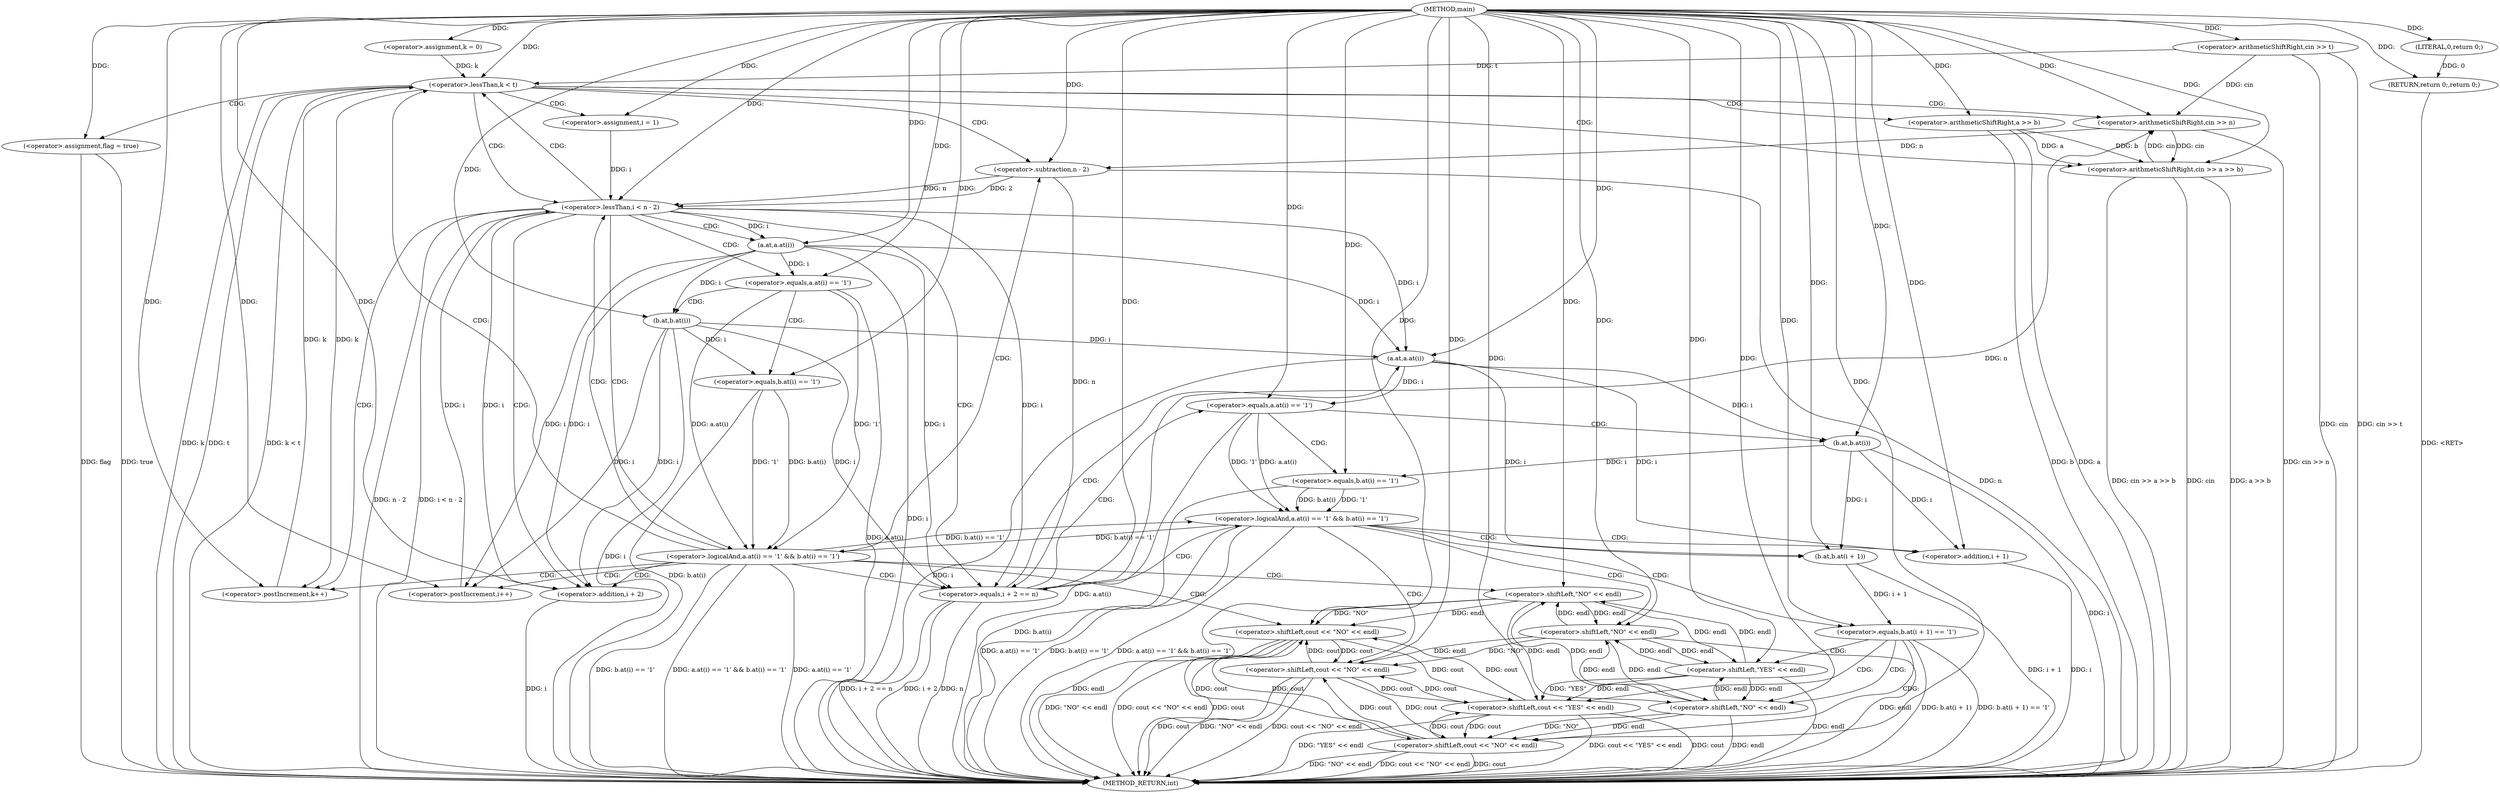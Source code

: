 digraph "main" {  
"1000101" [label = "(METHOD,main)" ]
"1000209" [label = "(METHOD_RETURN,int)" ]
"1000106" [label = "(<operator>.assignment,k = 0)" ]
"1000112" [label = "(<operator>.arithmeticShiftRight,cin >> t)" ]
"1000207" [label = "(RETURN,return 0;,return 0;)" ]
"1000116" [label = "(<operator>.lessThan,k < t)" ]
"1000208" [label = "(LITERAL,0,return 0;)" ]
"1000120" [label = "(<operator>.arithmeticShiftRight,cin >> n)" ]
"1000123" [label = "(<operator>.arithmeticShiftRight,cin >> a >> b)" ]
"1000129" [label = "(<operator>.assignment,i = 1)" ]
"1000132" [label = "(<operator>.assignment,flag = true)" ]
"1000205" [label = "(<operator>.postIncrement,k++)" ]
"1000136" [label = "(<operator>.lessThan,i < n - 2)" ]
"1000162" [label = "(<operator>.equals,i + 2 == n)" ]
"1000125" [label = "(<operator>.arithmeticShiftRight,a >> b)" ]
"1000159" [label = "(<operator>.postIncrement,i++)" ]
"1000138" [label = "(<operator>.subtraction,n - 2)" ]
"1000143" [label = "(<operator>.logicalAnd,a.at(i) == '1' && b.at(i) == '1')" ]
"1000163" [label = "(<operator>.addition,i + 2)" ]
"1000169" [label = "(<operator>.logicalAnd,a.at(i) == '1' && b.at(i) == '1')" ]
"1000153" [label = "(<operator>.shiftLeft,cout << \"NO\" << endl)" ]
"1000179" [label = "(<operator>.shiftLeft,cout << \"NO\" << endl)" ]
"1000144" [label = "(<operator>.equals,a.at(i) == '1')" ]
"1000148" [label = "(<operator>.equals,b.at(i) == '1')" ]
"1000170" [label = "(<operator>.equals,a.at(i) == '1')" ]
"1000174" [label = "(<operator>.equals,b.at(i) == '1')" ]
"1000186" [label = "(<operator>.equals,b.at(i + 1) == '1')" ]
"1000145" [label = "(a.at,a.at(i))" ]
"1000149" [label = "(b.at,b.at(i))" ]
"1000155" [label = "(<operator>.shiftLeft,\"NO\" << endl)" ]
"1000171" [label = "(a.at,a.at(i))" ]
"1000175" [label = "(b.at,b.at(i))" ]
"1000181" [label = "(<operator>.shiftLeft,\"NO\" << endl)" ]
"1000193" [label = "(<operator>.shiftLeft,cout << \"NO\" << endl)" ]
"1000187" [label = "(b.at,b.at(i + 1))" ]
"1000200" [label = "(<operator>.shiftLeft,cout << \"YES\" << endl)" ]
"1000188" [label = "(<operator>.addition,i + 1)" ]
"1000195" [label = "(<operator>.shiftLeft,\"NO\" << endl)" ]
"1000202" [label = "(<operator>.shiftLeft,\"YES\" << endl)" ]
  "1000112" -> "1000209"  [ label = "DDG: cin"] 
  "1000112" -> "1000209"  [ label = "DDG: cin >> t"] 
  "1000116" -> "1000209"  [ label = "DDG: k"] 
  "1000116" -> "1000209"  [ label = "DDG: t"] 
  "1000116" -> "1000209"  [ label = "DDG: k < t"] 
  "1000120" -> "1000209"  [ label = "DDG: cin >> n"] 
  "1000123" -> "1000209"  [ label = "DDG: cin"] 
  "1000125" -> "1000209"  [ label = "DDG: a"] 
  "1000125" -> "1000209"  [ label = "DDG: b"] 
  "1000123" -> "1000209"  [ label = "DDG: a >> b"] 
  "1000123" -> "1000209"  [ label = "DDG: cin >> a >> b"] 
  "1000132" -> "1000209"  [ label = "DDG: flag"] 
  "1000138" -> "1000209"  [ label = "DDG: n"] 
  "1000136" -> "1000209"  [ label = "DDG: n - 2"] 
  "1000136" -> "1000209"  [ label = "DDG: i < n - 2"] 
  "1000145" -> "1000209"  [ label = "DDG: i"] 
  "1000144" -> "1000209"  [ label = "DDG: a.at(i)"] 
  "1000143" -> "1000209"  [ label = "DDG: a.at(i) == '1'"] 
  "1000149" -> "1000209"  [ label = "DDG: i"] 
  "1000148" -> "1000209"  [ label = "DDG: b.at(i)"] 
  "1000143" -> "1000209"  [ label = "DDG: b.at(i) == '1'"] 
  "1000143" -> "1000209"  [ label = "DDG: a.at(i) == '1' && b.at(i) == '1'"] 
  "1000153" -> "1000209"  [ label = "DDG: cout"] 
  "1000155" -> "1000209"  [ label = "DDG: endl"] 
  "1000153" -> "1000209"  [ label = "DDG: \"NO\" << endl"] 
  "1000153" -> "1000209"  [ label = "DDG: cout << \"NO\" << endl"] 
  "1000163" -> "1000209"  [ label = "DDG: i"] 
  "1000162" -> "1000209"  [ label = "DDG: i + 2"] 
  "1000162" -> "1000209"  [ label = "DDG: n"] 
  "1000162" -> "1000209"  [ label = "DDG: i + 2 == n"] 
  "1000171" -> "1000209"  [ label = "DDG: i"] 
  "1000170" -> "1000209"  [ label = "DDG: a.at(i)"] 
  "1000169" -> "1000209"  [ label = "DDG: a.at(i) == '1'"] 
  "1000175" -> "1000209"  [ label = "DDG: i"] 
  "1000174" -> "1000209"  [ label = "DDG: b.at(i)"] 
  "1000169" -> "1000209"  [ label = "DDG: b.at(i) == '1'"] 
  "1000169" -> "1000209"  [ label = "DDG: a.at(i) == '1' && b.at(i) == '1'"] 
  "1000188" -> "1000209"  [ label = "DDG: i"] 
  "1000187" -> "1000209"  [ label = "DDG: i + 1"] 
  "1000186" -> "1000209"  [ label = "DDG: b.at(i + 1)"] 
  "1000186" -> "1000209"  [ label = "DDG: b.at(i + 1) == '1'"] 
  "1000200" -> "1000209"  [ label = "DDG: cout"] 
  "1000202" -> "1000209"  [ label = "DDG: endl"] 
  "1000200" -> "1000209"  [ label = "DDG: \"YES\" << endl"] 
  "1000200" -> "1000209"  [ label = "DDG: cout << \"YES\" << endl"] 
  "1000193" -> "1000209"  [ label = "DDG: cout"] 
  "1000195" -> "1000209"  [ label = "DDG: endl"] 
  "1000193" -> "1000209"  [ label = "DDG: \"NO\" << endl"] 
  "1000193" -> "1000209"  [ label = "DDG: cout << \"NO\" << endl"] 
  "1000179" -> "1000209"  [ label = "DDG: cout"] 
  "1000181" -> "1000209"  [ label = "DDG: endl"] 
  "1000179" -> "1000209"  [ label = "DDG: \"NO\" << endl"] 
  "1000179" -> "1000209"  [ label = "DDG: cout << \"NO\" << endl"] 
  "1000207" -> "1000209"  [ label = "DDG: <RET>"] 
  "1000132" -> "1000209"  [ label = "DDG: true"] 
  "1000101" -> "1000106"  [ label = "DDG: "] 
  "1000208" -> "1000207"  [ label = "DDG: 0"] 
  "1000101" -> "1000207"  [ label = "DDG: "] 
  "1000101" -> "1000112"  [ label = "DDG: "] 
  "1000101" -> "1000208"  [ label = "DDG: "] 
  "1000106" -> "1000116"  [ label = "DDG: k"] 
  "1000205" -> "1000116"  [ label = "DDG: k"] 
  "1000101" -> "1000116"  [ label = "DDG: "] 
  "1000112" -> "1000116"  [ label = "DDG: t"] 
  "1000101" -> "1000129"  [ label = "DDG: "] 
  "1000101" -> "1000132"  [ label = "DDG: "] 
  "1000112" -> "1000120"  [ label = "DDG: cin"] 
  "1000123" -> "1000120"  [ label = "DDG: cin"] 
  "1000101" -> "1000120"  [ label = "DDG: "] 
  "1000162" -> "1000120"  [ label = "DDG: n"] 
  "1000120" -> "1000123"  [ label = "DDG: cin"] 
  "1000101" -> "1000123"  [ label = "DDG: "] 
  "1000125" -> "1000123"  [ label = "DDG: b"] 
  "1000125" -> "1000123"  [ label = "DDG: a"] 
  "1000116" -> "1000205"  [ label = "DDG: k"] 
  "1000101" -> "1000205"  [ label = "DDG: "] 
  "1000101" -> "1000125"  [ label = "DDG: "] 
  "1000129" -> "1000136"  [ label = "DDG: i"] 
  "1000159" -> "1000136"  [ label = "DDG: i"] 
  "1000101" -> "1000136"  [ label = "DDG: "] 
  "1000138" -> "1000136"  [ label = "DDG: n"] 
  "1000138" -> "1000136"  [ label = "DDG: 2"] 
  "1000136" -> "1000162"  [ label = "DDG: i"] 
  "1000145" -> "1000162"  [ label = "DDG: i"] 
  "1000149" -> "1000162"  [ label = "DDG: i"] 
  "1000101" -> "1000162"  [ label = "DDG: "] 
  "1000138" -> "1000162"  [ label = "DDG: n"] 
  "1000120" -> "1000138"  [ label = "DDG: n"] 
  "1000101" -> "1000138"  [ label = "DDG: "] 
  "1000145" -> "1000159"  [ label = "DDG: i"] 
  "1000149" -> "1000159"  [ label = "DDG: i"] 
  "1000101" -> "1000159"  [ label = "DDG: "] 
  "1000136" -> "1000163"  [ label = "DDG: i"] 
  "1000145" -> "1000163"  [ label = "DDG: i"] 
  "1000149" -> "1000163"  [ label = "DDG: i"] 
  "1000101" -> "1000163"  [ label = "DDG: "] 
  "1000144" -> "1000143"  [ label = "DDG: '1'"] 
  "1000144" -> "1000143"  [ label = "DDG: a.at(i)"] 
  "1000148" -> "1000143"  [ label = "DDG: '1'"] 
  "1000148" -> "1000143"  [ label = "DDG: b.at(i)"] 
  "1000169" -> "1000143"  [ label = "DDG: b.at(i) == '1'"] 
  "1000170" -> "1000169"  [ label = "DDG: a.at(i)"] 
  "1000170" -> "1000169"  [ label = "DDG: '1'"] 
  "1000143" -> "1000169"  [ label = "DDG: b.at(i) == '1'"] 
  "1000174" -> "1000169"  [ label = "DDG: '1'"] 
  "1000174" -> "1000169"  [ label = "DDG: b.at(i)"] 
  "1000145" -> "1000144"  [ label = "DDG: i"] 
  "1000101" -> "1000144"  [ label = "DDG: "] 
  "1000149" -> "1000148"  [ label = "DDG: i"] 
  "1000101" -> "1000148"  [ label = "DDG: "] 
  "1000200" -> "1000153"  [ label = "DDG: cout"] 
  "1000193" -> "1000153"  [ label = "DDG: cout"] 
  "1000179" -> "1000153"  [ label = "DDG: cout"] 
  "1000101" -> "1000153"  [ label = "DDG: "] 
  "1000155" -> "1000153"  [ label = "DDG: \"NO\""] 
  "1000155" -> "1000153"  [ label = "DDG: endl"] 
  "1000171" -> "1000170"  [ label = "DDG: i"] 
  "1000101" -> "1000170"  [ label = "DDG: "] 
  "1000175" -> "1000174"  [ label = "DDG: i"] 
  "1000101" -> "1000174"  [ label = "DDG: "] 
  "1000153" -> "1000179"  [ label = "DDG: cout"] 
  "1000200" -> "1000179"  [ label = "DDG: cout"] 
  "1000193" -> "1000179"  [ label = "DDG: cout"] 
  "1000101" -> "1000179"  [ label = "DDG: "] 
  "1000181" -> "1000179"  [ label = "DDG: \"NO\""] 
  "1000181" -> "1000179"  [ label = "DDG: endl"] 
  "1000136" -> "1000145"  [ label = "DDG: i"] 
  "1000101" -> "1000145"  [ label = "DDG: "] 
  "1000145" -> "1000149"  [ label = "DDG: i"] 
  "1000101" -> "1000149"  [ label = "DDG: "] 
  "1000101" -> "1000155"  [ label = "DDG: "] 
  "1000202" -> "1000155"  [ label = "DDG: endl"] 
  "1000195" -> "1000155"  [ label = "DDG: endl"] 
  "1000181" -> "1000155"  [ label = "DDG: endl"] 
  "1000101" -> "1000171"  [ label = "DDG: "] 
  "1000136" -> "1000171"  [ label = "DDG: i"] 
  "1000145" -> "1000171"  [ label = "DDG: i"] 
  "1000149" -> "1000171"  [ label = "DDG: i"] 
  "1000171" -> "1000175"  [ label = "DDG: i"] 
  "1000101" -> "1000175"  [ label = "DDG: "] 
  "1000101" -> "1000181"  [ label = "DDG: "] 
  "1000155" -> "1000181"  [ label = "DDG: endl"] 
  "1000202" -> "1000181"  [ label = "DDG: endl"] 
  "1000195" -> "1000181"  [ label = "DDG: endl"] 
  "1000187" -> "1000186"  [ label = "DDG: i + 1"] 
  "1000101" -> "1000186"  [ label = "DDG: "] 
  "1000101" -> "1000187"  [ label = "DDG: "] 
  "1000171" -> "1000187"  [ label = "DDG: i"] 
  "1000175" -> "1000187"  [ label = "DDG: i"] 
  "1000153" -> "1000193"  [ label = "DDG: cout"] 
  "1000200" -> "1000193"  [ label = "DDG: cout"] 
  "1000179" -> "1000193"  [ label = "DDG: cout"] 
  "1000101" -> "1000193"  [ label = "DDG: "] 
  "1000195" -> "1000193"  [ label = "DDG: endl"] 
  "1000195" -> "1000193"  [ label = "DDG: \"NO\""] 
  "1000171" -> "1000188"  [ label = "DDG: i"] 
  "1000175" -> "1000188"  [ label = "DDG: i"] 
  "1000101" -> "1000188"  [ label = "DDG: "] 
  "1000101" -> "1000195"  [ label = "DDG: "] 
  "1000155" -> "1000195"  [ label = "DDG: endl"] 
  "1000202" -> "1000195"  [ label = "DDG: endl"] 
  "1000181" -> "1000195"  [ label = "DDG: endl"] 
  "1000153" -> "1000200"  [ label = "DDG: cout"] 
  "1000193" -> "1000200"  [ label = "DDG: cout"] 
  "1000179" -> "1000200"  [ label = "DDG: cout"] 
  "1000101" -> "1000200"  [ label = "DDG: "] 
  "1000202" -> "1000200"  [ label = "DDG: \"YES\""] 
  "1000202" -> "1000200"  [ label = "DDG: endl"] 
  "1000101" -> "1000202"  [ label = "DDG: "] 
  "1000155" -> "1000202"  [ label = "DDG: endl"] 
  "1000195" -> "1000202"  [ label = "DDG: endl"] 
  "1000181" -> "1000202"  [ label = "DDG: endl"] 
  "1000116" -> "1000125"  [ label = "CDG: "] 
  "1000116" -> "1000136"  [ label = "CDG: "] 
  "1000116" -> "1000120"  [ label = "CDG: "] 
  "1000116" -> "1000132"  [ label = "CDG: "] 
  "1000116" -> "1000129"  [ label = "CDG: "] 
  "1000116" -> "1000123"  [ label = "CDG: "] 
  "1000116" -> "1000138"  [ label = "CDG: "] 
  "1000136" -> "1000144"  [ label = "CDG: "] 
  "1000136" -> "1000163"  [ label = "CDG: "] 
  "1000136" -> "1000116"  [ label = "CDG: "] 
  "1000136" -> "1000143"  [ label = "CDG: "] 
  "1000136" -> "1000205"  [ label = "CDG: "] 
  "1000136" -> "1000145"  [ label = "CDG: "] 
  "1000136" -> "1000162"  [ label = "CDG: "] 
  "1000162" -> "1000169"  [ label = "CDG: "] 
  "1000162" -> "1000170"  [ label = "CDG: "] 
  "1000162" -> "1000171"  [ label = "CDG: "] 
  "1000143" -> "1000153"  [ label = "CDG: "] 
  "1000143" -> "1000136"  [ label = "CDG: "] 
  "1000143" -> "1000159"  [ label = "CDG: "] 
  "1000143" -> "1000155"  [ label = "CDG: "] 
  "1000143" -> "1000138"  [ label = "CDG: "] 
  "1000143" -> "1000163"  [ label = "CDG: "] 
  "1000143" -> "1000116"  [ label = "CDG: "] 
  "1000143" -> "1000205"  [ label = "CDG: "] 
  "1000143" -> "1000162"  [ label = "CDG: "] 
  "1000169" -> "1000186"  [ label = "CDG: "] 
  "1000169" -> "1000188"  [ label = "CDG: "] 
  "1000169" -> "1000179"  [ label = "CDG: "] 
  "1000169" -> "1000187"  [ label = "CDG: "] 
  "1000169" -> "1000181"  [ label = "CDG: "] 
  "1000144" -> "1000148"  [ label = "CDG: "] 
  "1000144" -> "1000149"  [ label = "CDG: "] 
  "1000170" -> "1000174"  [ label = "CDG: "] 
  "1000170" -> "1000175"  [ label = "CDG: "] 
  "1000186" -> "1000200"  [ label = "CDG: "] 
  "1000186" -> "1000195"  [ label = "CDG: "] 
  "1000186" -> "1000202"  [ label = "CDG: "] 
  "1000186" -> "1000193"  [ label = "CDG: "] 
}
